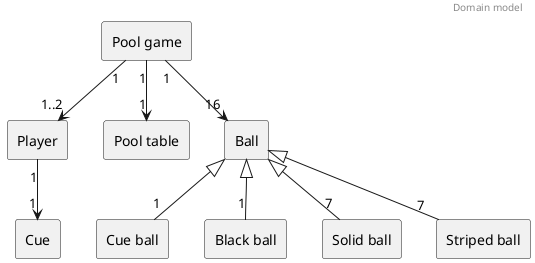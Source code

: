 @startuml 
header
Domain model
endheader

rectangle Player as "Player"
rectangle Table as "Pool table"
rectangle Ball as "Ball"
rectangle CueBall as "Cue ball"
rectangle BlackBall as "Black ball"
rectangle SolidBall as "Solid ball"
rectangle StripedBall as "Striped ball"
rectangle Cue as "Cue"
rectangle Game as "Pool game" 

Game "1" --> "1..2" Player
Game "1" --> "1" Table
Game "1" --> "16" Ball
Ball <|-- "1" CueBall
Ball <|-- "1" BlackBall
Ball <|-- "7" SolidBall
Ball <|-- "7 "StripedBall

Player "1" --> "1" Cue

@enduml